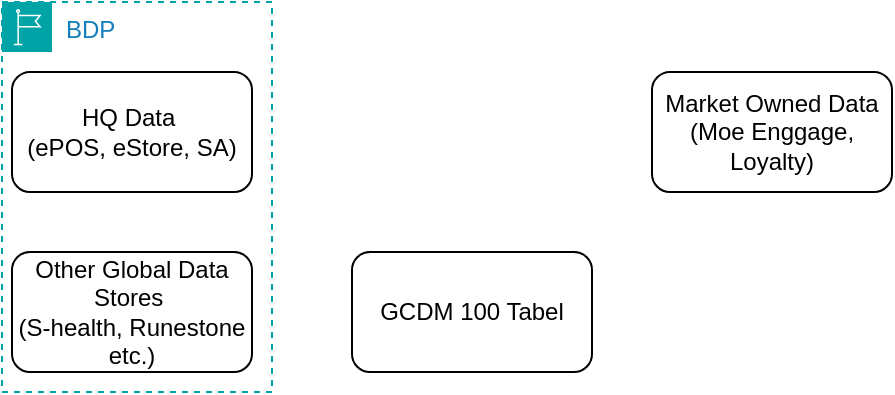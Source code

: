<mxfile version="24.2.2" type="github">
  <diagram id="prtHgNgQTEPvFCAcTncT" name="Page-1">
    <mxGraphModel dx="2371" dy="1559" grid="1" gridSize="10" guides="1" tooltips="1" connect="1" arrows="1" fold="1" page="1" pageScale="1" pageWidth="827" pageHeight="1169" math="0" shadow="0">
      <root>
        <mxCell id="0" />
        <mxCell id="1" parent="0" />
        <mxCell id="bxu8vpFEH1Oi9gXyxSed-1" value="HQ Data&amp;nbsp;&lt;div&gt;(ePOS, eStore, SA)&lt;/div&gt;" style="rounded=1;whiteSpace=wrap;html=1;" vertex="1" parent="1">
          <mxGeometry x="-1580" y="-800" width="120" height="60" as="geometry" />
        </mxCell>
        <mxCell id="bxu8vpFEH1Oi9gXyxSed-2" value="Other Global Data Stores&amp;nbsp;&lt;div&gt;(S-health, Runestone etc.)&lt;/div&gt;" style="rounded=1;whiteSpace=wrap;html=1;" vertex="1" parent="1">
          <mxGeometry x="-1580" y="-710" width="120" height="60" as="geometry" />
        </mxCell>
        <mxCell id="bxu8vpFEH1Oi9gXyxSed-3" value="Market Owned Data&lt;div&gt;(Moe Enggage, Loyalty)&lt;/div&gt;" style="rounded=1;whiteSpace=wrap;html=1;" vertex="1" parent="1">
          <mxGeometry x="-1260" y="-800" width="120" height="60" as="geometry" />
        </mxCell>
        <mxCell id="bxu8vpFEH1Oi9gXyxSed-4" value="GCDM 100 Tabel" style="rounded=1;whiteSpace=wrap;html=1;" vertex="1" parent="1">
          <mxGeometry x="-1410" y="-710" width="120" height="60" as="geometry" />
        </mxCell>
        <mxCell id="bxu8vpFEH1Oi9gXyxSed-10" value="BDP" style="points=[[0,0],[0.25,0],[0.5,0],[0.75,0],[1,0],[1,0.25],[1,0.5],[1,0.75],[1,1],[0.75,1],[0.5,1],[0.25,1],[0,1],[0,0.75],[0,0.5],[0,0.25]];outlineConnect=0;gradientColor=none;html=1;whiteSpace=wrap;fontSize=12;fontStyle=0;container=1;pointerEvents=0;collapsible=0;recursiveResize=0;shape=mxgraph.aws4.group;grIcon=mxgraph.aws4.group_region;strokeColor=#00A4A6;fillColor=none;verticalAlign=top;align=left;spacingLeft=30;fontColor=#147EBA;dashed=1;" vertex="1" parent="1">
          <mxGeometry x="-1585" y="-835" width="135" height="195" as="geometry" />
        </mxCell>
      </root>
    </mxGraphModel>
  </diagram>
</mxfile>
